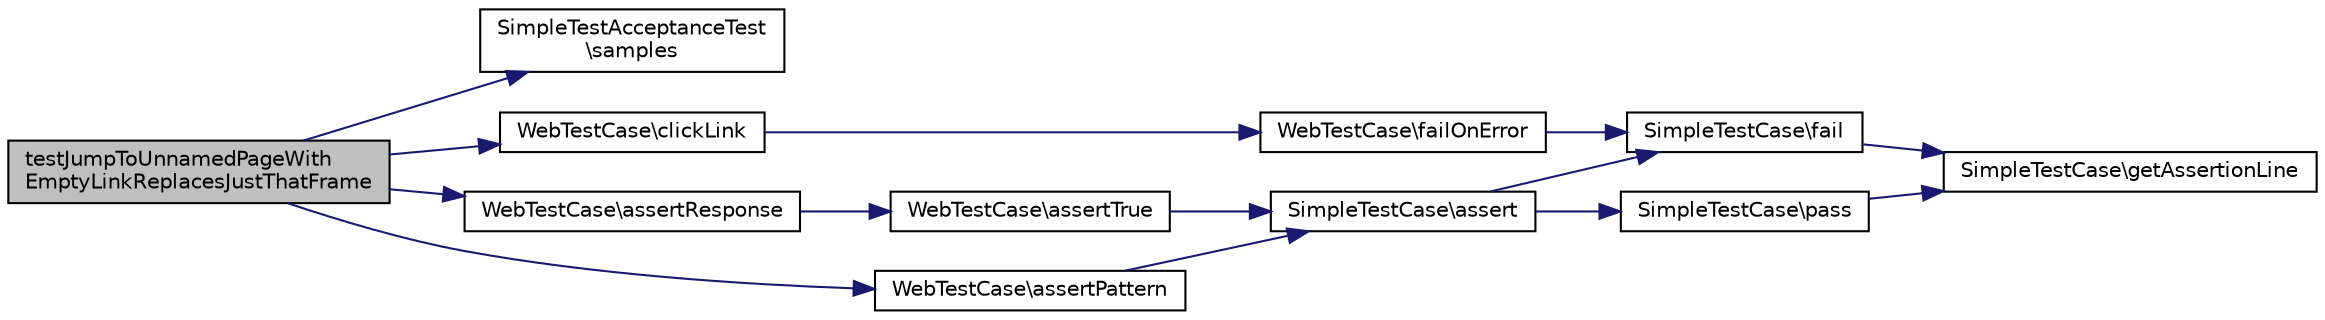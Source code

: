 digraph "testJumpToUnnamedPageWithEmptyLinkReplacesJustThatFrame"
{
  edge [fontname="Helvetica",fontsize="10",labelfontname="Helvetica",labelfontsize="10"];
  node [fontname="Helvetica",fontsize="10",shape=record];
  rankdir="LR";
  Node1 [label="testJumpToUnnamedPageWith\lEmptyLinkReplacesJustThatFrame",height=0.2,width=0.4,color="black", fillcolor="grey75", style="filled" fontcolor="black"];
  Node1 -> Node2 [color="midnightblue",fontsize="10",style="solid",fontname="Helvetica"];
  Node2 [label="SimpleTestAcceptanceTest\l\\samples",height=0.2,width=0.4,color="black", fillcolor="white", style="filled",URL="$class_simple_test_acceptance_test.html#a604600d230bc5151ced41b3fa7291aff"];
  Node1 -> Node3 [color="midnightblue",fontsize="10",style="solid",fontname="Helvetica"];
  Node3 [label="WebTestCase\\clickLink",height=0.2,width=0.4,color="black", fillcolor="white", style="filled",URL="$class_web_test_case.html#aaff72b22c800809b350ec4804c2d1ab9"];
  Node3 -> Node4 [color="midnightblue",fontsize="10",style="solid",fontname="Helvetica"];
  Node4 [label="WebTestCase\\failOnError",height=0.2,width=0.4,color="black", fillcolor="white", style="filled",URL="$class_web_test_case.html#a7a73f8af1728ee203f7246162b7dbabe"];
  Node4 -> Node5 [color="midnightblue",fontsize="10",style="solid",fontname="Helvetica"];
  Node5 [label="SimpleTestCase\\fail",height=0.2,width=0.4,color="black", fillcolor="white", style="filled",URL="$class_simple_test_case.html#a74070e976d1372da2111be1c059c6ce3"];
  Node5 -> Node6 [color="midnightblue",fontsize="10",style="solid",fontname="Helvetica"];
  Node6 [label="SimpleTestCase\\getAssertionLine",height=0.2,width=0.4,color="black", fillcolor="white", style="filled",URL="$class_simple_test_case.html#a4389a897171547fc4545f56a75bf0c9f"];
  Node1 -> Node7 [color="midnightblue",fontsize="10",style="solid",fontname="Helvetica"];
  Node7 [label="WebTestCase\\assertResponse",height=0.2,width=0.4,color="black", fillcolor="white", style="filled",URL="$class_web_test_case.html#a69a4fa54244eaea84d9adc6c8e6cc1fb"];
  Node7 -> Node8 [color="midnightblue",fontsize="10",style="solid",fontname="Helvetica"];
  Node8 [label="WebTestCase\\assertTrue",height=0.2,width=0.4,color="black", fillcolor="white", style="filled",URL="$class_web_test_case.html#a0b1a5fbb86c56cd7ab7d1dced7af0cad"];
  Node8 -> Node9 [color="midnightblue",fontsize="10",style="solid",fontname="Helvetica"];
  Node9 [label="SimpleTestCase\\assert",height=0.2,width=0.4,color="black", fillcolor="white", style="filled",URL="$class_simple_test_case.html#a9be3866087958c52771a4eb0921a80f8"];
  Node9 -> Node10 [color="midnightblue",fontsize="10",style="solid",fontname="Helvetica"];
  Node10 [label="SimpleTestCase\\pass",height=0.2,width=0.4,color="black", fillcolor="white", style="filled",URL="$class_simple_test_case.html#a413ec6a28c017c7f5c08af552930a023"];
  Node10 -> Node6 [color="midnightblue",fontsize="10",style="solid",fontname="Helvetica"];
  Node9 -> Node5 [color="midnightblue",fontsize="10",style="solid",fontname="Helvetica"];
  Node1 -> Node11 [color="midnightblue",fontsize="10",style="solid",fontname="Helvetica"];
  Node11 [label="WebTestCase\\assertPattern",height=0.2,width=0.4,color="black", fillcolor="white", style="filled",URL="$class_web_test_case.html#ae1b26b6b2b8b4575cd164ba3b1852f1b"];
  Node11 -> Node9 [color="midnightblue",fontsize="10",style="solid",fontname="Helvetica"];
}
